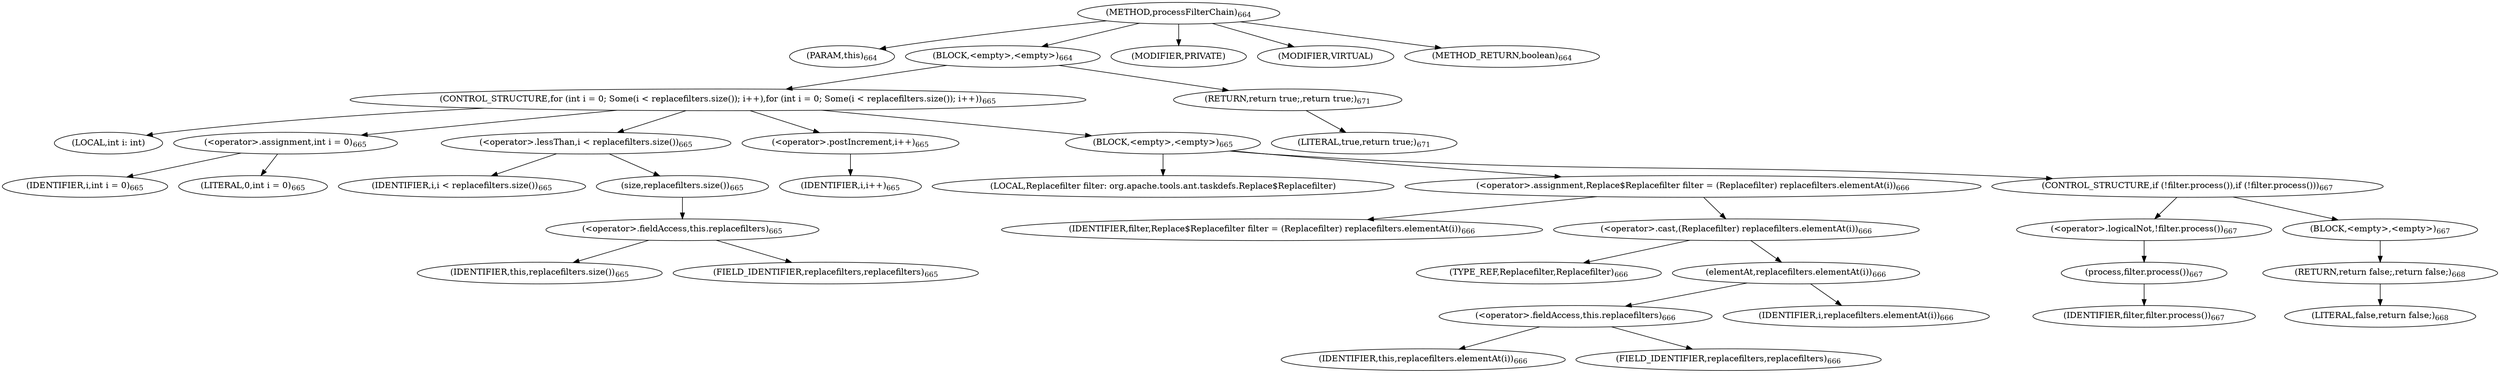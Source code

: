 digraph "processFilterChain" {  
"1676" [label = <(METHOD,processFilterChain)<SUB>664</SUB>> ]
"1677" [label = <(PARAM,this)<SUB>664</SUB>> ]
"1678" [label = <(BLOCK,&lt;empty&gt;,&lt;empty&gt;)<SUB>664</SUB>> ]
"1679" [label = <(CONTROL_STRUCTURE,for (int i = 0; Some(i &lt; replacefilters.size()); i++),for (int i = 0; Some(i &lt; replacefilters.size()); i++))<SUB>665</SUB>> ]
"1680" [label = <(LOCAL,int i: int)> ]
"1681" [label = <(&lt;operator&gt;.assignment,int i = 0)<SUB>665</SUB>> ]
"1682" [label = <(IDENTIFIER,i,int i = 0)<SUB>665</SUB>> ]
"1683" [label = <(LITERAL,0,int i = 0)<SUB>665</SUB>> ]
"1684" [label = <(&lt;operator&gt;.lessThan,i &lt; replacefilters.size())<SUB>665</SUB>> ]
"1685" [label = <(IDENTIFIER,i,i &lt; replacefilters.size())<SUB>665</SUB>> ]
"1686" [label = <(size,replacefilters.size())<SUB>665</SUB>> ]
"1687" [label = <(&lt;operator&gt;.fieldAccess,this.replacefilters)<SUB>665</SUB>> ]
"1688" [label = <(IDENTIFIER,this,replacefilters.size())<SUB>665</SUB>> ]
"1689" [label = <(FIELD_IDENTIFIER,replacefilters,replacefilters)<SUB>665</SUB>> ]
"1690" [label = <(&lt;operator&gt;.postIncrement,i++)<SUB>665</SUB>> ]
"1691" [label = <(IDENTIFIER,i,i++)<SUB>665</SUB>> ]
"1692" [label = <(BLOCK,&lt;empty&gt;,&lt;empty&gt;)<SUB>665</SUB>> ]
"1693" [label = <(LOCAL,Replacefilter filter: org.apache.tools.ant.taskdefs.Replace$Replacefilter)> ]
"1694" [label = <(&lt;operator&gt;.assignment,Replace$Replacefilter filter = (Replacefilter) replacefilters.elementAt(i))<SUB>666</SUB>> ]
"1695" [label = <(IDENTIFIER,filter,Replace$Replacefilter filter = (Replacefilter) replacefilters.elementAt(i))<SUB>666</SUB>> ]
"1696" [label = <(&lt;operator&gt;.cast,(Replacefilter) replacefilters.elementAt(i))<SUB>666</SUB>> ]
"1697" [label = <(TYPE_REF,Replacefilter,Replacefilter)<SUB>666</SUB>> ]
"1698" [label = <(elementAt,replacefilters.elementAt(i))<SUB>666</SUB>> ]
"1699" [label = <(&lt;operator&gt;.fieldAccess,this.replacefilters)<SUB>666</SUB>> ]
"1700" [label = <(IDENTIFIER,this,replacefilters.elementAt(i))<SUB>666</SUB>> ]
"1701" [label = <(FIELD_IDENTIFIER,replacefilters,replacefilters)<SUB>666</SUB>> ]
"1702" [label = <(IDENTIFIER,i,replacefilters.elementAt(i))<SUB>666</SUB>> ]
"1703" [label = <(CONTROL_STRUCTURE,if (!filter.process()),if (!filter.process()))<SUB>667</SUB>> ]
"1704" [label = <(&lt;operator&gt;.logicalNot,!filter.process())<SUB>667</SUB>> ]
"1705" [label = <(process,filter.process())<SUB>667</SUB>> ]
"1706" [label = <(IDENTIFIER,filter,filter.process())<SUB>667</SUB>> ]
"1707" [label = <(BLOCK,&lt;empty&gt;,&lt;empty&gt;)<SUB>667</SUB>> ]
"1708" [label = <(RETURN,return false;,return false;)<SUB>668</SUB>> ]
"1709" [label = <(LITERAL,false,return false;)<SUB>668</SUB>> ]
"1710" [label = <(RETURN,return true;,return true;)<SUB>671</SUB>> ]
"1711" [label = <(LITERAL,true,return true;)<SUB>671</SUB>> ]
"1712" [label = <(MODIFIER,PRIVATE)> ]
"1713" [label = <(MODIFIER,VIRTUAL)> ]
"1714" [label = <(METHOD_RETURN,boolean)<SUB>664</SUB>> ]
  "1676" -> "1677" 
  "1676" -> "1678" 
  "1676" -> "1712" 
  "1676" -> "1713" 
  "1676" -> "1714" 
  "1678" -> "1679" 
  "1678" -> "1710" 
  "1679" -> "1680" 
  "1679" -> "1681" 
  "1679" -> "1684" 
  "1679" -> "1690" 
  "1679" -> "1692" 
  "1681" -> "1682" 
  "1681" -> "1683" 
  "1684" -> "1685" 
  "1684" -> "1686" 
  "1686" -> "1687" 
  "1687" -> "1688" 
  "1687" -> "1689" 
  "1690" -> "1691" 
  "1692" -> "1693" 
  "1692" -> "1694" 
  "1692" -> "1703" 
  "1694" -> "1695" 
  "1694" -> "1696" 
  "1696" -> "1697" 
  "1696" -> "1698" 
  "1698" -> "1699" 
  "1698" -> "1702" 
  "1699" -> "1700" 
  "1699" -> "1701" 
  "1703" -> "1704" 
  "1703" -> "1707" 
  "1704" -> "1705" 
  "1705" -> "1706" 
  "1707" -> "1708" 
  "1708" -> "1709" 
  "1710" -> "1711" 
}
